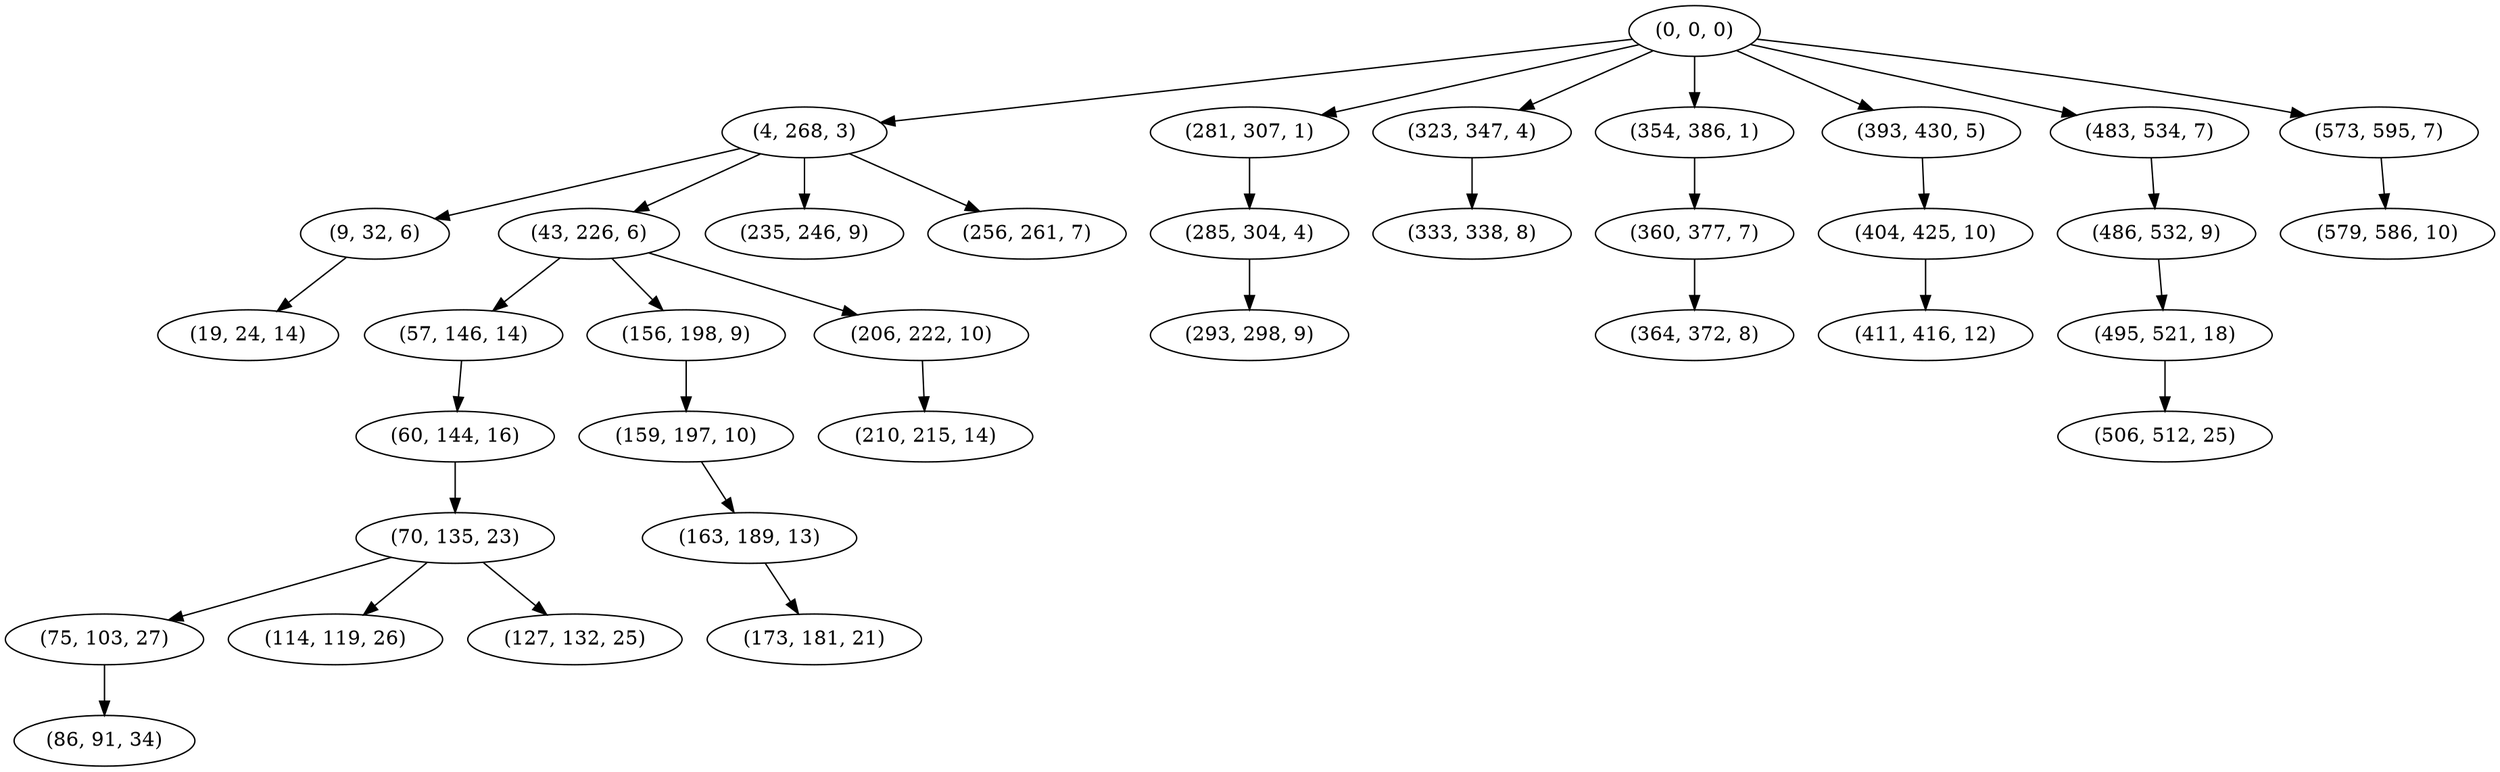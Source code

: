 digraph tree {
    "(0, 0, 0)";
    "(4, 268, 3)";
    "(9, 32, 6)";
    "(19, 24, 14)";
    "(43, 226, 6)";
    "(57, 146, 14)";
    "(60, 144, 16)";
    "(70, 135, 23)";
    "(75, 103, 27)";
    "(86, 91, 34)";
    "(114, 119, 26)";
    "(127, 132, 25)";
    "(156, 198, 9)";
    "(159, 197, 10)";
    "(163, 189, 13)";
    "(173, 181, 21)";
    "(206, 222, 10)";
    "(210, 215, 14)";
    "(235, 246, 9)";
    "(256, 261, 7)";
    "(281, 307, 1)";
    "(285, 304, 4)";
    "(293, 298, 9)";
    "(323, 347, 4)";
    "(333, 338, 8)";
    "(354, 386, 1)";
    "(360, 377, 7)";
    "(364, 372, 8)";
    "(393, 430, 5)";
    "(404, 425, 10)";
    "(411, 416, 12)";
    "(483, 534, 7)";
    "(486, 532, 9)";
    "(495, 521, 18)";
    "(506, 512, 25)";
    "(573, 595, 7)";
    "(579, 586, 10)";
    "(0, 0, 0)" -> "(4, 268, 3)";
    "(0, 0, 0)" -> "(281, 307, 1)";
    "(0, 0, 0)" -> "(323, 347, 4)";
    "(0, 0, 0)" -> "(354, 386, 1)";
    "(0, 0, 0)" -> "(393, 430, 5)";
    "(0, 0, 0)" -> "(483, 534, 7)";
    "(0, 0, 0)" -> "(573, 595, 7)";
    "(4, 268, 3)" -> "(9, 32, 6)";
    "(4, 268, 3)" -> "(43, 226, 6)";
    "(4, 268, 3)" -> "(235, 246, 9)";
    "(4, 268, 3)" -> "(256, 261, 7)";
    "(9, 32, 6)" -> "(19, 24, 14)";
    "(43, 226, 6)" -> "(57, 146, 14)";
    "(43, 226, 6)" -> "(156, 198, 9)";
    "(43, 226, 6)" -> "(206, 222, 10)";
    "(57, 146, 14)" -> "(60, 144, 16)";
    "(60, 144, 16)" -> "(70, 135, 23)";
    "(70, 135, 23)" -> "(75, 103, 27)";
    "(70, 135, 23)" -> "(114, 119, 26)";
    "(70, 135, 23)" -> "(127, 132, 25)";
    "(75, 103, 27)" -> "(86, 91, 34)";
    "(156, 198, 9)" -> "(159, 197, 10)";
    "(159, 197, 10)" -> "(163, 189, 13)";
    "(163, 189, 13)" -> "(173, 181, 21)";
    "(206, 222, 10)" -> "(210, 215, 14)";
    "(281, 307, 1)" -> "(285, 304, 4)";
    "(285, 304, 4)" -> "(293, 298, 9)";
    "(323, 347, 4)" -> "(333, 338, 8)";
    "(354, 386, 1)" -> "(360, 377, 7)";
    "(360, 377, 7)" -> "(364, 372, 8)";
    "(393, 430, 5)" -> "(404, 425, 10)";
    "(404, 425, 10)" -> "(411, 416, 12)";
    "(483, 534, 7)" -> "(486, 532, 9)";
    "(486, 532, 9)" -> "(495, 521, 18)";
    "(495, 521, 18)" -> "(506, 512, 25)";
    "(573, 595, 7)" -> "(579, 586, 10)";
}
